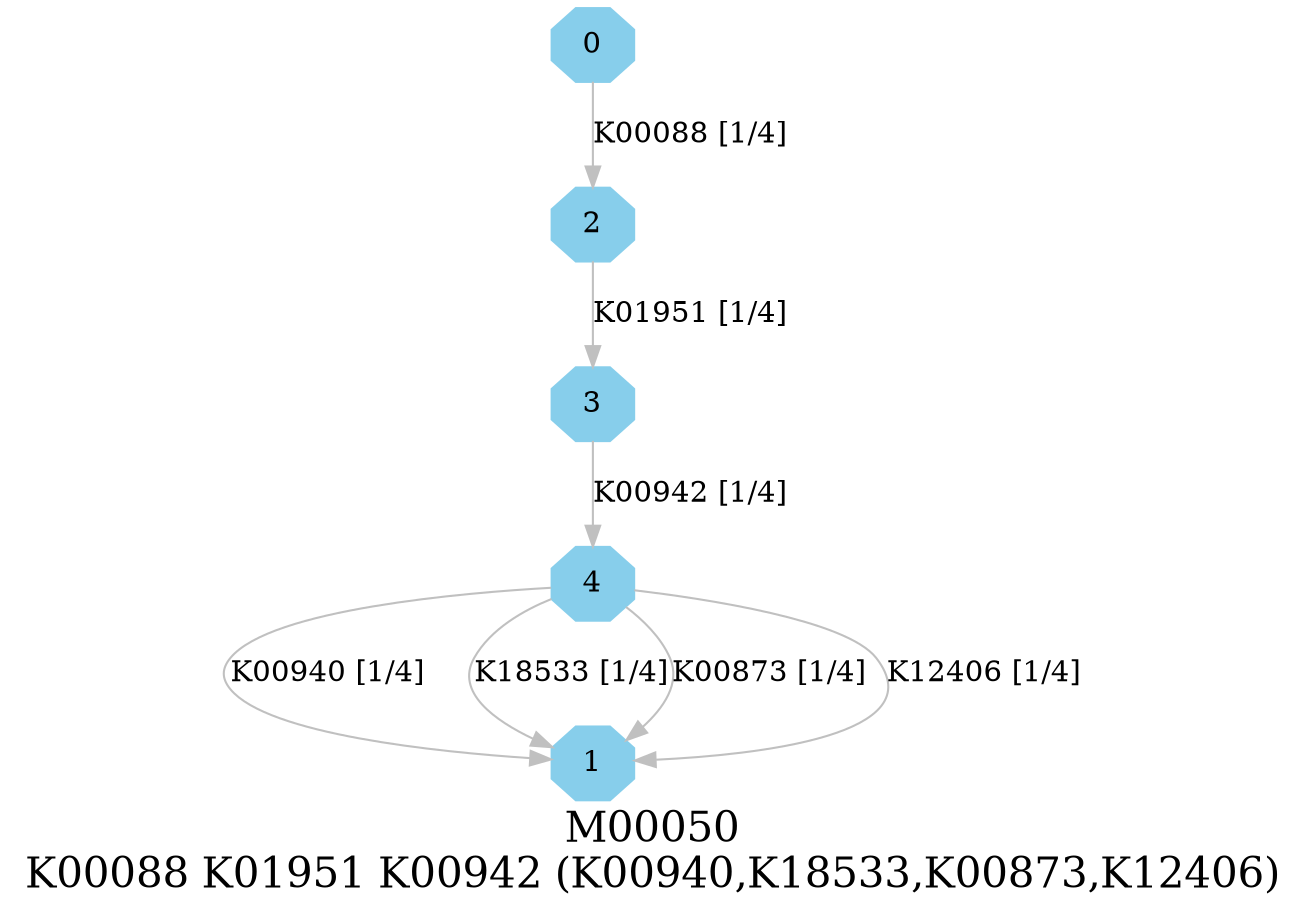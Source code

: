 digraph G {
graph [label="M00050
K00088 K01951 K00942 (K00940,K18533,K00873,K12406)",fontsize=20];
node [shape=box,style=filled];
edge [len=3,color=grey];
{node [width=.3,height=.3,shape=octagon,style=filled,color=skyblue] 0 1 2 3 4 }
0 -> 2 [label="K00088 [1/4]"];
2 -> 3 [label="K01951 [1/4]"];
3 -> 4 [label="K00942 [1/4]"];
4 -> 1 [label="K00940 [1/4]"];
4 -> 1 [label="K18533 [1/4]"];
4 -> 1 [label="K00873 [1/4]"];
4 -> 1 [label="K12406 [1/4]"];
}